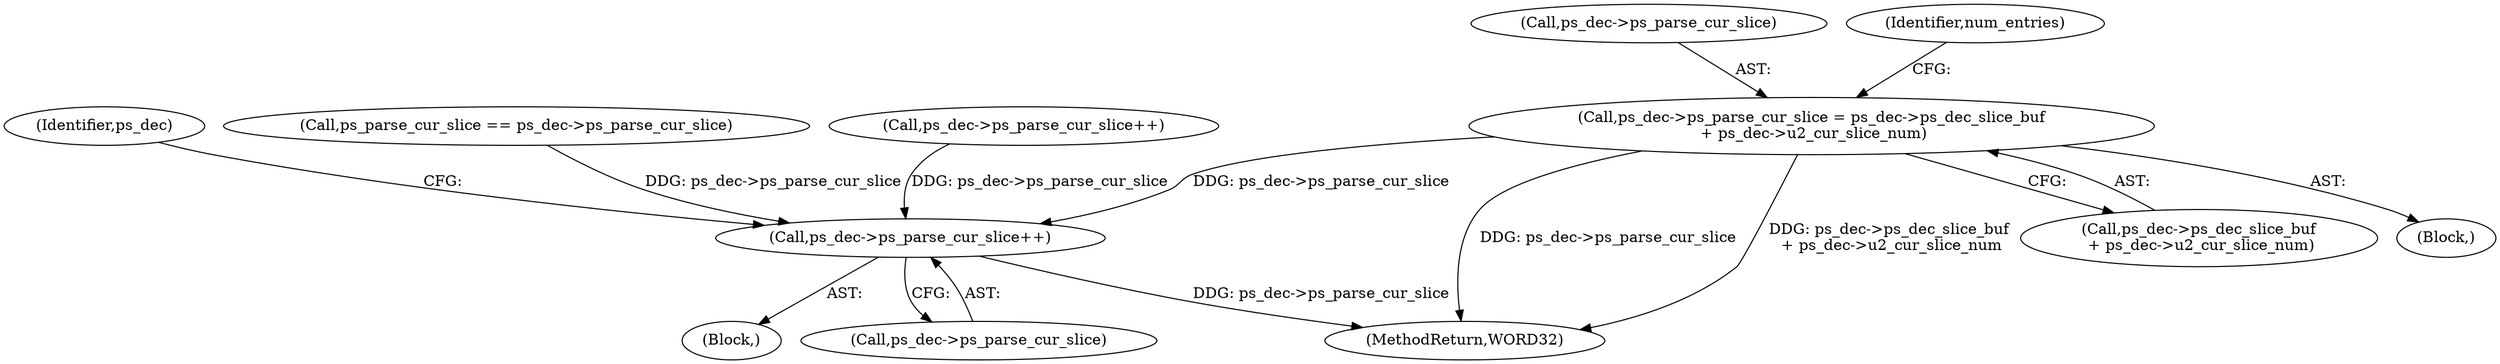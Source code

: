 digraph "0_Android_494561291a503840f385fbcd11d9bc5f4dc502b8_0@integer" {
"1000827" [label="(Call,ps_dec->ps_parse_cur_slice = ps_dec->ps_dec_slice_buf\n + ps_dec->u2_cur_slice_num)"];
"1001408" [label="(Call,ps_dec->ps_parse_cur_slice++)"];
"1001450" [label="(MethodReturn,WORD32)"];
"1001407" [label="(Block,)"];
"1000831" [label="(Call,ps_dec->ps_dec_slice_buf\n + ps_dec->u2_cur_slice_num)"];
"1000828" [label="(Call,ps_dec->ps_parse_cur_slice)"];
"1001408" [label="(Call,ps_dec->ps_parse_cur_slice++)"];
"1001414" [label="(Identifier,ps_dec)"];
"1000827" [label="(Call,ps_dec->ps_parse_cur_slice = ps_dec->ps_dec_slice_buf\n + ps_dec->u2_cur_slice_num)"];
"1000843" [label="(Identifier,num_entries)"];
"1001409" [label="(Call,ps_dec->ps_parse_cur_slice)"];
"1000826" [label="(Block,)"];
"1000560" [label="(Call,ps_parse_cur_slice == ps_dec->ps_parse_cur_slice)"];
"1000821" [label="(Call,ps_dec->ps_parse_cur_slice++)"];
"1000827" -> "1000826"  [label="AST: "];
"1000827" -> "1000831"  [label="CFG: "];
"1000828" -> "1000827"  [label="AST: "];
"1000831" -> "1000827"  [label="AST: "];
"1000843" -> "1000827"  [label="CFG: "];
"1000827" -> "1001450"  [label="DDG: ps_dec->ps_parse_cur_slice"];
"1000827" -> "1001450"  [label="DDG: ps_dec->ps_dec_slice_buf\n + ps_dec->u2_cur_slice_num"];
"1000827" -> "1001408"  [label="DDG: ps_dec->ps_parse_cur_slice"];
"1001408" -> "1001407"  [label="AST: "];
"1001408" -> "1001409"  [label="CFG: "];
"1001409" -> "1001408"  [label="AST: "];
"1001414" -> "1001408"  [label="CFG: "];
"1001408" -> "1001450"  [label="DDG: ps_dec->ps_parse_cur_slice"];
"1000560" -> "1001408"  [label="DDG: ps_dec->ps_parse_cur_slice"];
"1000821" -> "1001408"  [label="DDG: ps_dec->ps_parse_cur_slice"];
}
